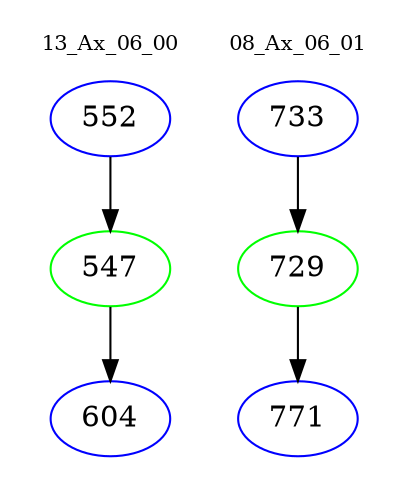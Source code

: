 digraph{
subgraph cluster_0 {
color = white
label = "13_Ax_06_00";
fontsize=10;
T0_552 [label="552", color="blue"]
T0_552 -> T0_547 [color="black"]
T0_547 [label="547", color="green"]
T0_547 -> T0_604 [color="black"]
T0_604 [label="604", color="blue"]
}
subgraph cluster_1 {
color = white
label = "08_Ax_06_01";
fontsize=10;
T1_733 [label="733", color="blue"]
T1_733 -> T1_729 [color="black"]
T1_729 [label="729", color="green"]
T1_729 -> T1_771 [color="black"]
T1_771 [label="771", color="blue"]
}
}
